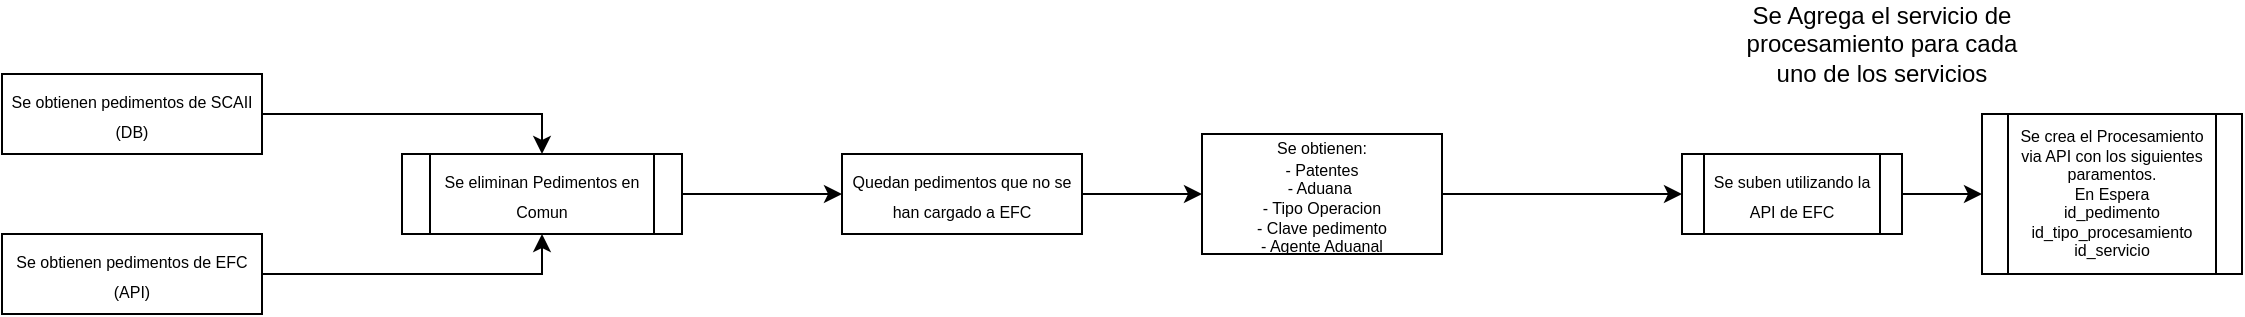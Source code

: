 <mxfile version="27.1.6">
  <diagram name="Página-1" id="iYr5bxBTpxnqCyXnKViq">
    <mxGraphModel dx="1143" dy="620" grid="1" gridSize="10" guides="1" tooltips="1" connect="1" arrows="1" fold="1" page="1" pageScale="1" pageWidth="827" pageHeight="1169" math="0" shadow="0">
      <root>
        <mxCell id="0" />
        <mxCell id="1" parent="0" />
        <mxCell id="VJUWUXarhN6fEdVKoFu1-10" style="edgeStyle=orthogonalEdgeStyle;rounded=0;orthogonalLoop=1;jettySize=auto;html=1;entryX=0.5;entryY=0;entryDx=0;entryDy=0;" edge="1" parent="1" source="VJUWUXarhN6fEdVKoFu1-7" target="VJUWUXarhN6fEdVKoFu1-9">
          <mxGeometry relative="1" as="geometry" />
        </mxCell>
        <mxCell id="VJUWUXarhN6fEdVKoFu1-7" value="&lt;font style=&quot;font-size: 8px;&quot;&gt;Se obtienen pedimentos de SCAII&lt;br&gt;(DB)&lt;/font&gt;" style="rounded=0;whiteSpace=wrap;html=1;" vertex="1" parent="1">
          <mxGeometry x="40" y="40" width="130" height="40" as="geometry" />
        </mxCell>
        <mxCell id="VJUWUXarhN6fEdVKoFu1-11" style="edgeStyle=orthogonalEdgeStyle;rounded=0;orthogonalLoop=1;jettySize=auto;html=1;entryX=0.5;entryY=1;entryDx=0;entryDy=0;" edge="1" parent="1" source="VJUWUXarhN6fEdVKoFu1-8" target="VJUWUXarhN6fEdVKoFu1-9">
          <mxGeometry relative="1" as="geometry" />
        </mxCell>
        <mxCell id="VJUWUXarhN6fEdVKoFu1-8" value="&lt;font style=&quot;font-size: 8px;&quot;&gt;Se obtienen pedimentos de EFC (API)&lt;/font&gt;" style="rounded=0;whiteSpace=wrap;html=1;" vertex="1" parent="1">
          <mxGeometry x="40" y="120" width="130" height="40" as="geometry" />
        </mxCell>
        <mxCell id="VJUWUXarhN6fEdVKoFu1-13" style="edgeStyle=orthogonalEdgeStyle;rounded=0;orthogonalLoop=1;jettySize=auto;html=1;" edge="1" parent="1" source="VJUWUXarhN6fEdVKoFu1-9" target="VJUWUXarhN6fEdVKoFu1-12">
          <mxGeometry relative="1" as="geometry" />
        </mxCell>
        <mxCell id="VJUWUXarhN6fEdVKoFu1-9" value="&lt;font style=&quot;font-size: 8px;&quot;&gt;Se eliminan Pedimentos en Comun&lt;/font&gt;" style="shape=process;whiteSpace=wrap;html=1;backgroundOutline=1;" vertex="1" parent="1">
          <mxGeometry x="240" y="80" width="140" height="40" as="geometry" />
        </mxCell>
        <mxCell id="VJUWUXarhN6fEdVKoFu1-29" style="edgeStyle=orthogonalEdgeStyle;rounded=0;orthogonalLoop=1;jettySize=auto;html=1;entryX=0;entryY=0.5;entryDx=0;entryDy=0;" edge="1" parent="1" source="VJUWUXarhN6fEdVKoFu1-12" target="VJUWUXarhN6fEdVKoFu1-28">
          <mxGeometry relative="1" as="geometry" />
        </mxCell>
        <mxCell id="VJUWUXarhN6fEdVKoFu1-12" value="&lt;font style=&quot;font-size: 8px;&quot;&gt;Quedan pedimentos que no se han cargado a EFC&lt;/font&gt;" style="rounded=0;whiteSpace=wrap;html=1;" vertex="1" parent="1">
          <mxGeometry x="460" y="80" width="120" height="40" as="geometry" />
        </mxCell>
        <mxCell id="VJUWUXarhN6fEdVKoFu1-20" style="edgeStyle=orthogonalEdgeStyle;rounded=0;orthogonalLoop=1;jettySize=auto;html=1;entryX=0;entryY=0.5;entryDx=0;entryDy=0;" edge="1" parent="1" source="VJUWUXarhN6fEdVKoFu1-14" target="VJUWUXarhN6fEdVKoFu1-19">
          <mxGeometry relative="1" as="geometry" />
        </mxCell>
        <mxCell id="VJUWUXarhN6fEdVKoFu1-14" value="&lt;font style=&quot;font-size: 8px;&quot;&gt;Se suben utilizando la &lt;/font&gt;&lt;font style=&quot;font-size: 8px;&quot;&gt;API de EFC&lt;/font&gt;" style="shape=process;whiteSpace=wrap;html=1;backgroundOutline=1;" vertex="1" parent="1">
          <mxGeometry x="880" y="80" width="110" height="40" as="geometry" />
        </mxCell>
        <mxCell id="VJUWUXarhN6fEdVKoFu1-19" value="Se crea el Procesamiento via API con los siguientes paramentos.&lt;div&gt;En Espera&lt;/div&gt;&lt;div&gt;id_pedimento&lt;/div&gt;&lt;div&gt;id_tipo_procesamiento&lt;/div&gt;&lt;div&gt;id_servicio&lt;/div&gt;" style="shape=process;whiteSpace=wrap;html=1;backgroundOutline=1;fontSize=8;" vertex="1" parent="1">
          <mxGeometry x="1030" y="60" width="130" height="80" as="geometry" />
        </mxCell>
        <mxCell id="VJUWUXarhN6fEdVKoFu1-21" value="Se Agrega el servicio de procesamiento para cada uno de los servicios" style="text;html=1;align=center;verticalAlign=middle;whiteSpace=wrap;rounded=0;" vertex="1" parent="1">
          <mxGeometry x="910" y="10" width="140" height="30" as="geometry" />
        </mxCell>
        <mxCell id="VJUWUXarhN6fEdVKoFu1-32" style="edgeStyle=orthogonalEdgeStyle;rounded=0;orthogonalLoop=1;jettySize=auto;html=1;" edge="1" parent="1" source="VJUWUXarhN6fEdVKoFu1-28" target="VJUWUXarhN6fEdVKoFu1-14">
          <mxGeometry relative="1" as="geometry" />
        </mxCell>
        <mxCell id="VJUWUXarhN6fEdVKoFu1-28" value="&lt;span style=&quot;font-size: 8px;&quot;&gt;Se obtienen:&lt;/span&gt;&lt;div style=&quot;font-size: 8px;&quot;&gt;- Patentes&lt;/div&gt;&lt;div style=&quot;font-size: 8px;&quot;&gt;- Aduana&amp;nbsp;&lt;/div&gt;&lt;div style=&quot;font-size: 8px;&quot;&gt;- Tipo Operacion&lt;/div&gt;&lt;div style=&quot;font-size: 8px;&quot;&gt;- Clave pedimento&lt;/div&gt;&lt;div style=&quot;font-size: 8px;&quot;&gt;- Agente Aduanal&lt;/div&gt;" style="rounded=0;whiteSpace=wrap;html=1;" vertex="1" parent="1">
          <mxGeometry x="640" y="70" width="120" height="60" as="geometry" />
        </mxCell>
      </root>
    </mxGraphModel>
  </diagram>
</mxfile>
